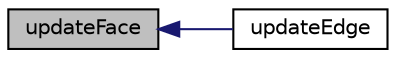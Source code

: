 digraph "updateFace"
{
  bgcolor="transparent";
  edge [fontname="Helvetica",fontsize="10",labelfontname="Helvetica",labelfontsize="10"];
  node [fontname="Helvetica",fontsize="10",shape=record];
  rankdir="LR";
  Node127 [label="updateFace",height=0.2,width=0.4,color="black", fillcolor="grey75", style="filled", fontcolor="black"];
  Node127 -> Node128 [dir="back",color="midnightblue",fontsize="10",style="solid",fontname="Helvetica"];
  Node128 [label="updateEdge",height=0.2,width=0.4,color="black",URL="$a25873.html#a518615e88e7a373ab3f1df09184fd587",tooltip="New information for edge (from e.g. coupled edge) "];
}
